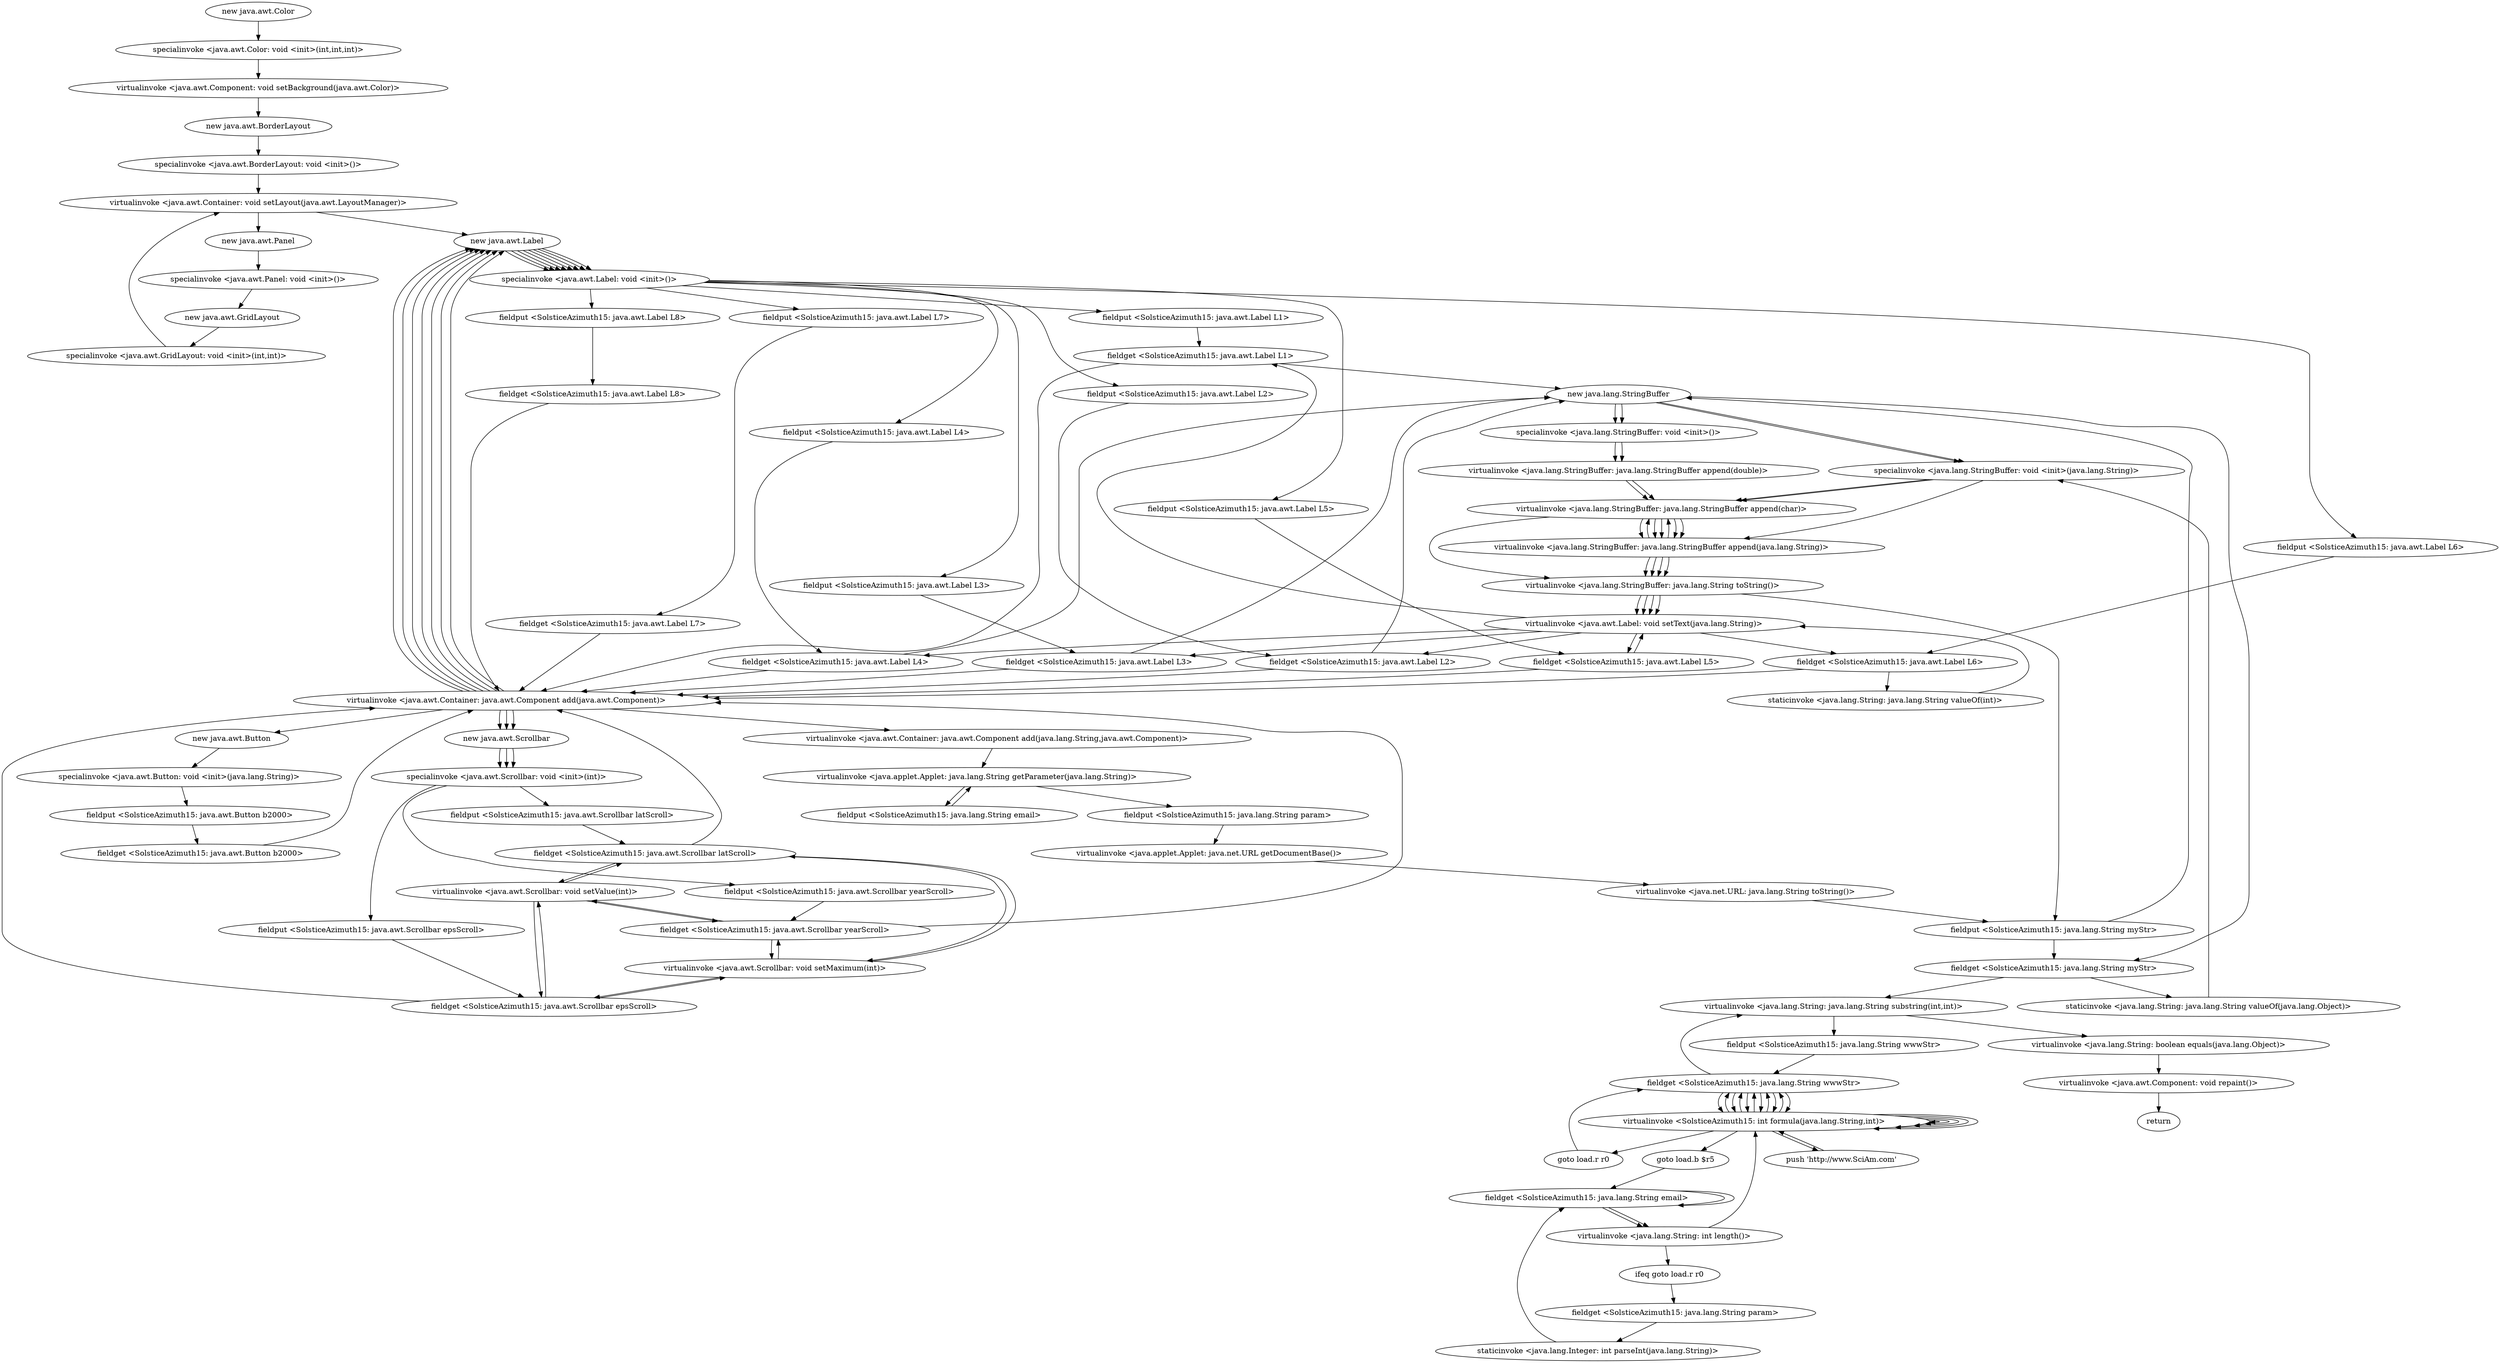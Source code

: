 digraph "" {
"new java.awt.Color";
 "new java.awt.Color"->"specialinvoke <java.awt.Color: void <init>(int,int,int)>";
 "specialinvoke <java.awt.Color: void <init>(int,int,int)>"->"virtualinvoke <java.awt.Component: void setBackground(java.awt.Color)>";
 "virtualinvoke <java.awt.Component: void setBackground(java.awt.Color)>"->"new java.awt.BorderLayout";
 "new java.awt.BorderLayout"->"specialinvoke <java.awt.BorderLayout: void <init>()>";
 "specialinvoke <java.awt.BorderLayout: void <init>()>"->"virtualinvoke <java.awt.Container: void setLayout(java.awt.LayoutManager)>";
 "virtualinvoke <java.awt.Container: void setLayout(java.awt.LayoutManager)>"->"new java.awt.Panel";
 "new java.awt.Panel"->"specialinvoke <java.awt.Panel: void <init>()>";
 "specialinvoke <java.awt.Panel: void <init>()>"->"new java.awt.GridLayout";
 "new java.awt.GridLayout"->"specialinvoke <java.awt.GridLayout: void <init>(int,int)>";
 "specialinvoke <java.awt.GridLayout: void <init>(int,int)>"->"virtualinvoke <java.awt.Container: void setLayout(java.awt.LayoutManager)>";
 "virtualinvoke <java.awt.Container: void setLayout(java.awt.LayoutManager)>"->"new java.awt.Label";
 "new java.awt.Label"->"specialinvoke <java.awt.Label: void <init>()>";
 "specialinvoke <java.awt.Label: void <init>()>"->"fieldput <SolsticeAzimuth15: java.awt.Label L1>";
 "fieldput <SolsticeAzimuth15: java.awt.Label L1>"->"fieldget <SolsticeAzimuth15: java.awt.Label L1>";
 "fieldget <SolsticeAzimuth15: java.awt.Label L1>"->"new java.lang.StringBuffer";
 "new java.lang.StringBuffer"->"specialinvoke <java.lang.StringBuffer: void <init>(java.lang.String)>";
 "specialinvoke <java.lang.StringBuffer: void <init>(java.lang.String)>"->"virtualinvoke <java.lang.StringBuffer: java.lang.StringBuffer append(char)>";
 "virtualinvoke <java.lang.StringBuffer: java.lang.StringBuffer append(char)>"->"virtualinvoke <java.lang.StringBuffer: java.lang.StringBuffer append(java.lang.String)>";
 "virtualinvoke <java.lang.StringBuffer: java.lang.StringBuffer append(java.lang.String)>"->"virtualinvoke <java.lang.StringBuffer: java.lang.StringBuffer append(char)>";
 "virtualinvoke <java.lang.StringBuffer: java.lang.StringBuffer append(char)>"->"virtualinvoke <java.lang.StringBuffer: java.lang.StringBuffer append(java.lang.String)>";
 "virtualinvoke <java.lang.StringBuffer: java.lang.StringBuffer append(java.lang.String)>"->"virtualinvoke <java.lang.StringBuffer: java.lang.String toString()>";
 "virtualinvoke <java.lang.StringBuffer: java.lang.String toString()>"->"virtualinvoke <java.awt.Label: void setText(java.lang.String)>";
 "virtualinvoke <java.awt.Label: void setText(java.lang.String)>"->"fieldget <SolsticeAzimuth15: java.awt.Label L1>";
 "fieldget <SolsticeAzimuth15: java.awt.Label L1>"->"virtualinvoke <java.awt.Container: java.awt.Component add(java.awt.Component)>";
 "virtualinvoke <java.awt.Container: java.awt.Component add(java.awt.Component)>"->"new java.awt.Label";
 "new java.awt.Label"->"specialinvoke <java.awt.Label: void <init>()>";
 "specialinvoke <java.awt.Label: void <init>()>"->"fieldput <SolsticeAzimuth15: java.awt.Label L3>";
 "fieldput <SolsticeAzimuth15: java.awt.Label L3>"->"fieldget <SolsticeAzimuth15: java.awt.Label L3>";
 "fieldget <SolsticeAzimuth15: java.awt.Label L3>"->"new java.lang.StringBuffer";
 "new java.lang.StringBuffer"->"specialinvoke <java.lang.StringBuffer: void <init>()>";
 "specialinvoke <java.lang.StringBuffer: void <init>()>"->"virtualinvoke <java.lang.StringBuffer: java.lang.StringBuffer append(double)>";
 "virtualinvoke <java.lang.StringBuffer: java.lang.StringBuffer append(double)>"->"virtualinvoke <java.lang.StringBuffer: java.lang.StringBuffer append(char)>";
 "virtualinvoke <java.lang.StringBuffer: java.lang.StringBuffer append(char)>"->"virtualinvoke <java.lang.StringBuffer: java.lang.String toString()>";
 "virtualinvoke <java.lang.StringBuffer: java.lang.String toString()>"->"virtualinvoke <java.awt.Label: void setText(java.lang.String)>";
 "virtualinvoke <java.awt.Label: void setText(java.lang.String)>"->"fieldget <SolsticeAzimuth15: java.awt.Label L3>";
 "fieldget <SolsticeAzimuth15: java.awt.Label L3>"->"virtualinvoke <java.awt.Container: java.awt.Component add(java.awt.Component)>";
 "virtualinvoke <java.awt.Container: java.awt.Component add(java.awt.Component)>"->"new java.awt.Scrollbar";
 "new java.awt.Scrollbar"->"specialinvoke <java.awt.Scrollbar: void <init>(int)>";
 "specialinvoke <java.awt.Scrollbar: void <init>(int)>"->"fieldput <SolsticeAzimuth15: java.awt.Scrollbar latScroll>";
 "fieldput <SolsticeAzimuth15: java.awt.Scrollbar latScroll>"->"fieldget <SolsticeAzimuth15: java.awt.Scrollbar latScroll>";
 "fieldget <SolsticeAzimuth15: java.awt.Scrollbar latScroll>"->"virtualinvoke <java.awt.Scrollbar: void setMaximum(int)>";
 "virtualinvoke <java.awt.Scrollbar: void setMaximum(int)>"->"fieldget <SolsticeAzimuth15: java.awt.Scrollbar latScroll>";
 "fieldget <SolsticeAzimuth15: java.awt.Scrollbar latScroll>"->"virtualinvoke <java.awt.Scrollbar: void setValue(int)>";
 "virtualinvoke <java.awt.Scrollbar: void setValue(int)>"->"fieldget <SolsticeAzimuth15: java.awt.Scrollbar latScroll>";
 "fieldget <SolsticeAzimuth15: java.awt.Scrollbar latScroll>"->"virtualinvoke <java.awt.Container: java.awt.Component add(java.awt.Component)>";
 "virtualinvoke <java.awt.Container: java.awt.Component add(java.awt.Component)>"->"new java.awt.Label";
 "new java.awt.Label"->"specialinvoke <java.awt.Label: void <init>()>";
 "specialinvoke <java.awt.Label: void <init>()>"->"fieldput <SolsticeAzimuth15: java.awt.Label L2>";
 "fieldput <SolsticeAzimuth15: java.awt.Label L2>"->"fieldget <SolsticeAzimuth15: java.awt.Label L2>";
 "fieldget <SolsticeAzimuth15: java.awt.Label L2>"->"new java.lang.StringBuffer";
 "new java.lang.StringBuffer"->"specialinvoke <java.lang.StringBuffer: void <init>(java.lang.String)>";
 "specialinvoke <java.lang.StringBuffer: void <init>(java.lang.String)>"->"virtualinvoke <java.lang.StringBuffer: java.lang.StringBuffer append(char)>";
 "virtualinvoke <java.lang.StringBuffer: java.lang.StringBuffer append(char)>"->"virtualinvoke <java.lang.StringBuffer: java.lang.StringBuffer append(java.lang.String)>";
 "virtualinvoke <java.lang.StringBuffer: java.lang.StringBuffer append(java.lang.String)>"->"virtualinvoke <java.lang.StringBuffer: java.lang.StringBuffer append(char)>";
 "virtualinvoke <java.lang.StringBuffer: java.lang.StringBuffer append(char)>"->"virtualinvoke <java.lang.StringBuffer: java.lang.StringBuffer append(java.lang.String)>";
 "virtualinvoke <java.lang.StringBuffer: java.lang.StringBuffer append(java.lang.String)>"->"virtualinvoke <java.lang.StringBuffer: java.lang.String toString()>";
 "virtualinvoke <java.lang.StringBuffer: java.lang.String toString()>"->"virtualinvoke <java.awt.Label: void setText(java.lang.String)>";
 "virtualinvoke <java.awt.Label: void setText(java.lang.String)>"->"fieldget <SolsticeAzimuth15: java.awt.Label L2>";
 "fieldget <SolsticeAzimuth15: java.awt.Label L2>"->"virtualinvoke <java.awt.Container: java.awt.Component add(java.awt.Component)>";
 "virtualinvoke <java.awt.Container: java.awt.Component add(java.awt.Component)>"->"new java.awt.Label";
 "new java.awt.Label"->"specialinvoke <java.awt.Label: void <init>()>";
 "specialinvoke <java.awt.Label: void <init>()>"->"fieldput <SolsticeAzimuth15: java.awt.Label L4>";
 "fieldput <SolsticeAzimuth15: java.awt.Label L4>"->"fieldget <SolsticeAzimuth15: java.awt.Label L4>";
 "fieldget <SolsticeAzimuth15: java.awt.Label L4>"->"new java.lang.StringBuffer";
 "new java.lang.StringBuffer"->"specialinvoke <java.lang.StringBuffer: void <init>()>";
 "specialinvoke <java.lang.StringBuffer: void <init>()>"->"virtualinvoke <java.lang.StringBuffer: java.lang.StringBuffer append(double)>";
 "virtualinvoke <java.lang.StringBuffer: java.lang.StringBuffer append(double)>"->"virtualinvoke <java.lang.StringBuffer: java.lang.StringBuffer append(char)>";
 "virtualinvoke <java.lang.StringBuffer: java.lang.StringBuffer append(char)>"->"virtualinvoke <java.lang.StringBuffer: java.lang.StringBuffer append(java.lang.String)>";
 "virtualinvoke <java.lang.StringBuffer: java.lang.StringBuffer append(java.lang.String)>"->"virtualinvoke <java.lang.StringBuffer: java.lang.String toString()>";
 "virtualinvoke <java.lang.StringBuffer: java.lang.String toString()>"->"virtualinvoke <java.awt.Label: void setText(java.lang.String)>";
 "virtualinvoke <java.awt.Label: void setText(java.lang.String)>"->"fieldget <SolsticeAzimuth15: java.awt.Label L4>";
 "fieldget <SolsticeAzimuth15: java.awt.Label L4>"->"virtualinvoke <java.awt.Container: java.awt.Component add(java.awt.Component)>";
 "virtualinvoke <java.awt.Container: java.awt.Component add(java.awt.Component)>"->"new java.awt.Scrollbar";
 "new java.awt.Scrollbar"->"specialinvoke <java.awt.Scrollbar: void <init>(int)>";
 "specialinvoke <java.awt.Scrollbar: void <init>(int)>"->"fieldput <SolsticeAzimuth15: java.awt.Scrollbar epsScroll>";
 "fieldput <SolsticeAzimuth15: java.awt.Scrollbar epsScroll>"->"fieldget <SolsticeAzimuth15: java.awt.Scrollbar epsScroll>";
 "fieldget <SolsticeAzimuth15: java.awt.Scrollbar epsScroll>"->"virtualinvoke <java.awt.Scrollbar: void setMaximum(int)>";
 "virtualinvoke <java.awt.Scrollbar: void setMaximum(int)>"->"fieldget <SolsticeAzimuth15: java.awt.Scrollbar epsScroll>";
 "fieldget <SolsticeAzimuth15: java.awt.Scrollbar epsScroll>"->"virtualinvoke <java.awt.Scrollbar: void setValue(int)>";
 "virtualinvoke <java.awt.Scrollbar: void setValue(int)>"->"fieldget <SolsticeAzimuth15: java.awt.Scrollbar epsScroll>";
 "fieldget <SolsticeAzimuth15: java.awt.Scrollbar epsScroll>"->"virtualinvoke <java.awt.Container: java.awt.Component add(java.awt.Component)>";
 "virtualinvoke <java.awt.Container: java.awt.Component add(java.awt.Component)>"->"new java.awt.Label";
 "new java.awt.Label"->"specialinvoke <java.awt.Label: void <init>()>";
 "specialinvoke <java.awt.Label: void <init>()>"->"fieldput <SolsticeAzimuth15: java.awt.Label L5>";
 "fieldput <SolsticeAzimuth15: java.awt.Label L5>"->"fieldget <SolsticeAzimuth15: java.awt.Label L5>";
 "fieldget <SolsticeAzimuth15: java.awt.Label L5>"->"virtualinvoke <java.awt.Label: void setText(java.lang.String)>";
 "virtualinvoke <java.awt.Label: void setText(java.lang.String)>"->"fieldget <SolsticeAzimuth15: java.awt.Label L5>";
 "fieldget <SolsticeAzimuth15: java.awt.Label L5>"->"virtualinvoke <java.awt.Container: java.awt.Component add(java.awt.Component)>";
 "virtualinvoke <java.awt.Container: java.awt.Component add(java.awt.Component)>"->"new java.awt.Label";
 "new java.awt.Label"->"specialinvoke <java.awt.Label: void <init>()>";
 "specialinvoke <java.awt.Label: void <init>()>"->"fieldput <SolsticeAzimuth15: java.awt.Label L6>";
 "fieldput <SolsticeAzimuth15: java.awt.Label L6>"->"fieldget <SolsticeAzimuth15: java.awt.Label L6>";
 "fieldget <SolsticeAzimuth15: java.awt.Label L6>"->"staticinvoke <java.lang.String: java.lang.String valueOf(int)>";
 "staticinvoke <java.lang.String: java.lang.String valueOf(int)>"->"virtualinvoke <java.awt.Label: void setText(java.lang.String)>";
 "virtualinvoke <java.awt.Label: void setText(java.lang.String)>"->"fieldget <SolsticeAzimuth15: java.awt.Label L6>";
 "fieldget <SolsticeAzimuth15: java.awt.Label L6>"->"virtualinvoke <java.awt.Container: java.awt.Component add(java.awt.Component)>";
 "virtualinvoke <java.awt.Container: java.awt.Component add(java.awt.Component)>"->"new java.awt.Scrollbar";
 "new java.awt.Scrollbar"->"specialinvoke <java.awt.Scrollbar: void <init>(int)>";
 "specialinvoke <java.awt.Scrollbar: void <init>(int)>"->"fieldput <SolsticeAzimuth15: java.awt.Scrollbar yearScroll>";
 "fieldput <SolsticeAzimuth15: java.awt.Scrollbar yearScroll>"->"fieldget <SolsticeAzimuth15: java.awt.Scrollbar yearScroll>";
 "fieldget <SolsticeAzimuth15: java.awt.Scrollbar yearScroll>"->"virtualinvoke <java.awt.Scrollbar: void setMaximum(int)>";
 "virtualinvoke <java.awt.Scrollbar: void setMaximum(int)>"->"fieldget <SolsticeAzimuth15: java.awt.Scrollbar yearScroll>";
 "fieldget <SolsticeAzimuth15: java.awt.Scrollbar yearScroll>"->"virtualinvoke <java.awt.Scrollbar: void setValue(int)>";
 "virtualinvoke <java.awt.Scrollbar: void setValue(int)>"->"fieldget <SolsticeAzimuth15: java.awt.Scrollbar yearScroll>";
 "fieldget <SolsticeAzimuth15: java.awt.Scrollbar yearScroll>"->"virtualinvoke <java.awt.Container: java.awt.Component add(java.awt.Component)>";
 "virtualinvoke <java.awt.Container: java.awt.Component add(java.awt.Component)>"->"new java.awt.Label";
 "new java.awt.Label"->"specialinvoke <java.awt.Label: void <init>()>";
 "specialinvoke <java.awt.Label: void <init>()>"->"fieldput <SolsticeAzimuth15: java.awt.Label L7>";
 "fieldput <SolsticeAzimuth15: java.awt.Label L7>"->"fieldget <SolsticeAzimuth15: java.awt.Label L7>";
 "fieldget <SolsticeAzimuth15: java.awt.Label L7>"->"virtualinvoke <java.awt.Container: java.awt.Component add(java.awt.Component)>";
 "virtualinvoke <java.awt.Container: java.awt.Component add(java.awt.Component)>"->"new java.awt.Label";
 "new java.awt.Label"->"specialinvoke <java.awt.Label: void <init>()>";
 "specialinvoke <java.awt.Label: void <init>()>"->"fieldput <SolsticeAzimuth15: java.awt.Label L8>";
 "fieldput <SolsticeAzimuth15: java.awt.Label L8>"->"fieldget <SolsticeAzimuth15: java.awt.Label L8>";
 "fieldget <SolsticeAzimuth15: java.awt.Label L8>"->"virtualinvoke <java.awt.Container: java.awt.Component add(java.awt.Component)>";
 "virtualinvoke <java.awt.Container: java.awt.Component add(java.awt.Component)>"->"new java.awt.Button";
 "new java.awt.Button"->"specialinvoke <java.awt.Button: void <init>(java.lang.String)>";
 "specialinvoke <java.awt.Button: void <init>(java.lang.String)>"->"fieldput <SolsticeAzimuth15: java.awt.Button b2000>";
 "fieldput <SolsticeAzimuth15: java.awt.Button b2000>"->"fieldget <SolsticeAzimuth15: java.awt.Button b2000>";
 "fieldget <SolsticeAzimuth15: java.awt.Button b2000>"->"virtualinvoke <java.awt.Container: java.awt.Component add(java.awt.Component)>";
 "virtualinvoke <java.awt.Container: java.awt.Component add(java.awt.Component)>"->"virtualinvoke <java.awt.Container: java.awt.Component add(java.lang.String,java.awt.Component)>";
 "virtualinvoke <java.awt.Container: java.awt.Component add(java.lang.String,java.awt.Component)>"->"virtualinvoke <java.applet.Applet: java.lang.String getParameter(java.lang.String)>";
 "virtualinvoke <java.applet.Applet: java.lang.String getParameter(java.lang.String)>"->"fieldput <SolsticeAzimuth15: java.lang.String email>";
 "fieldput <SolsticeAzimuth15: java.lang.String email>"->"virtualinvoke <java.applet.Applet: java.lang.String getParameter(java.lang.String)>";
 "virtualinvoke <java.applet.Applet: java.lang.String getParameter(java.lang.String)>"->"fieldput <SolsticeAzimuth15: java.lang.String param>";
 "fieldput <SolsticeAzimuth15: java.lang.String param>"->"virtualinvoke <java.applet.Applet: java.net.URL getDocumentBase()>";
 "virtualinvoke <java.applet.Applet: java.net.URL getDocumentBase()>"->"virtualinvoke <java.net.URL: java.lang.String toString()>";
 "virtualinvoke <java.net.URL: java.lang.String toString()>"->"fieldput <SolsticeAzimuth15: java.lang.String myStr>";
 "fieldput <SolsticeAzimuth15: java.lang.String myStr>"->"new java.lang.StringBuffer";
 "new java.lang.StringBuffer"->"fieldget <SolsticeAzimuth15: java.lang.String myStr>";
 "fieldget <SolsticeAzimuth15: java.lang.String myStr>"->"staticinvoke <java.lang.String: java.lang.String valueOf(java.lang.Object)>";
 "staticinvoke <java.lang.String: java.lang.String valueOf(java.lang.Object)>"->"specialinvoke <java.lang.StringBuffer: void <init>(java.lang.String)>";
 "specialinvoke <java.lang.StringBuffer: void <init>(java.lang.String)>"->"virtualinvoke <java.lang.StringBuffer: java.lang.StringBuffer append(java.lang.String)>";
 "virtualinvoke <java.lang.StringBuffer: java.lang.StringBuffer append(java.lang.String)>"->"virtualinvoke <java.lang.StringBuffer: java.lang.String toString()>";
 "virtualinvoke <java.lang.StringBuffer: java.lang.String toString()>"->"fieldput <SolsticeAzimuth15: java.lang.String myStr>";
 "fieldput <SolsticeAzimuth15: java.lang.String myStr>"->"fieldget <SolsticeAzimuth15: java.lang.String myStr>";
 "fieldget <SolsticeAzimuth15: java.lang.String myStr>"->"virtualinvoke <java.lang.String: java.lang.String substring(int,int)>";
 "virtualinvoke <java.lang.String: java.lang.String substring(int,int)>"->"fieldput <SolsticeAzimuth15: java.lang.String wwwStr>";
 "fieldput <SolsticeAzimuth15: java.lang.String wwwStr>"->"fieldget <SolsticeAzimuth15: java.lang.String wwwStr>";
 "fieldget <SolsticeAzimuth15: java.lang.String wwwStr>"->"virtualinvoke <SolsticeAzimuth15: int formula(java.lang.String,int)>";
 "virtualinvoke <SolsticeAzimuth15: int formula(java.lang.String,int)>"->"virtualinvoke <SolsticeAzimuth15: int formula(java.lang.String,int)>";
 "virtualinvoke <SolsticeAzimuth15: int formula(java.lang.String,int)>"->"fieldget <SolsticeAzimuth15: java.lang.String wwwStr>";
 "fieldget <SolsticeAzimuth15: java.lang.String wwwStr>"->"virtualinvoke <SolsticeAzimuth15: int formula(java.lang.String,int)>";
 "virtualinvoke <SolsticeAzimuth15: int formula(java.lang.String,int)>"->"virtualinvoke <SolsticeAzimuth15: int formula(java.lang.String,int)>";
 "virtualinvoke <SolsticeAzimuth15: int formula(java.lang.String,int)>"->"fieldget <SolsticeAzimuth15: java.lang.String wwwStr>";
 "fieldget <SolsticeAzimuth15: java.lang.String wwwStr>"->"virtualinvoke <SolsticeAzimuth15: int formula(java.lang.String,int)>";
 "virtualinvoke <SolsticeAzimuth15: int formula(java.lang.String,int)>"->"virtualinvoke <SolsticeAzimuth15: int formula(java.lang.String,int)>";
 "virtualinvoke <SolsticeAzimuth15: int formula(java.lang.String,int)>"->"fieldget <SolsticeAzimuth15: java.lang.String wwwStr>";
 "fieldget <SolsticeAzimuth15: java.lang.String wwwStr>"->"virtualinvoke <SolsticeAzimuth15: int formula(java.lang.String,int)>";
 "virtualinvoke <SolsticeAzimuth15: int formula(java.lang.String,int)>"->"virtualinvoke <SolsticeAzimuth15: int formula(java.lang.String,int)>";
 "virtualinvoke <SolsticeAzimuth15: int formula(java.lang.String,int)>"->"fieldget <SolsticeAzimuth15: java.lang.String wwwStr>";
 "fieldget <SolsticeAzimuth15: java.lang.String wwwStr>"->"virtualinvoke <SolsticeAzimuth15: int formula(java.lang.String,int)>";
 "virtualinvoke <SolsticeAzimuth15: int formula(java.lang.String,int)>"->"push 'http://www.SciAm.com'";
 "push 'http://www.SciAm.com'"->"virtualinvoke <SolsticeAzimuth15: int formula(java.lang.String,int)>";
 "virtualinvoke <SolsticeAzimuth15: int formula(java.lang.String,int)>"->"fieldget <SolsticeAzimuth15: java.lang.String wwwStr>";
 "fieldget <SolsticeAzimuth15: java.lang.String wwwStr>"->"virtualinvoke <SolsticeAzimuth15: int formula(java.lang.String,int)>";
 "virtualinvoke <SolsticeAzimuth15: int formula(java.lang.String,int)>"->"virtualinvoke <SolsticeAzimuth15: int formula(java.lang.String,int)>";
 "virtualinvoke <SolsticeAzimuth15: int formula(java.lang.String,int)>"->"goto load.b $r5";
 "goto load.b $r5"->"fieldget <SolsticeAzimuth15: java.lang.String email>";
 "fieldget <SolsticeAzimuth15: java.lang.String email>"->"virtualinvoke <java.lang.String: int length()>";
 "virtualinvoke <java.lang.String: int length()>"->"ifeq goto load.r r0";
 "ifeq goto load.r r0"->"fieldget <SolsticeAzimuth15: java.lang.String param>";
 "fieldget <SolsticeAzimuth15: java.lang.String param>"->"staticinvoke <java.lang.Integer: int parseInt(java.lang.String)>";
 "staticinvoke <java.lang.Integer: int parseInt(java.lang.String)>"->"fieldget <SolsticeAzimuth15: java.lang.String email>";
 "fieldget <SolsticeAzimuth15: java.lang.String email>"->"fieldget <SolsticeAzimuth15: java.lang.String email>";
 "fieldget <SolsticeAzimuth15: java.lang.String email>"->"virtualinvoke <java.lang.String: int length()>";
 "virtualinvoke <java.lang.String: int length()>"->"virtualinvoke <SolsticeAzimuth15: int formula(java.lang.String,int)>";
 "virtualinvoke <SolsticeAzimuth15: int formula(java.lang.String,int)>"->"goto load.r r0";
 "goto load.r r0"->"fieldget <SolsticeAzimuth15: java.lang.String wwwStr>";
 "fieldget <SolsticeAzimuth15: java.lang.String wwwStr>"->"virtualinvoke <java.lang.String: java.lang.String substring(int,int)>";
 "virtualinvoke <java.lang.String: java.lang.String substring(int,int)>"->"virtualinvoke <java.lang.String: boolean equals(java.lang.Object)>";
 "virtualinvoke <java.lang.String: boolean equals(java.lang.Object)>"->"virtualinvoke <java.awt.Component: void repaint()>";
 "virtualinvoke <java.awt.Component: void repaint()>"->"return";
}
